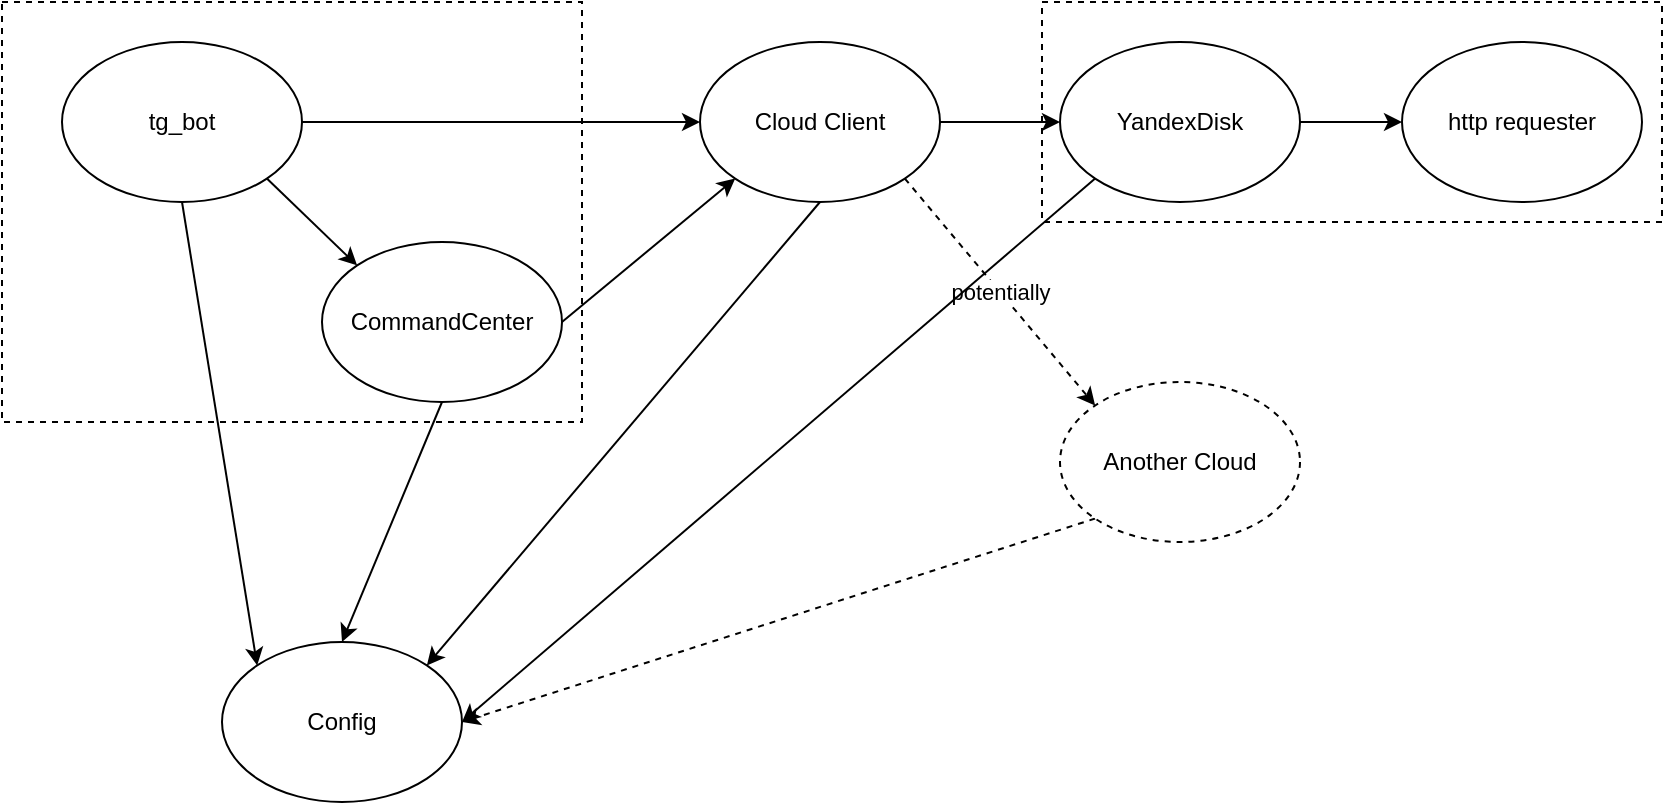<mxfile version="24.1.0" type="device">
  <diagram name="Страница — 1" id="-6n_d_haw0-0_lDa-lM8">
    <mxGraphModel dx="1756" dy="851" grid="1" gridSize="10" guides="1" tooltips="1" connect="1" arrows="1" fold="1" page="1" pageScale="1" pageWidth="827" pageHeight="1169" math="0" shadow="0">
      <root>
        <mxCell id="0" />
        <mxCell id="1" parent="0" />
        <mxCell id="o8k4YIXuOai8mmNfQqHz-26" value="" style="rounded=0;whiteSpace=wrap;html=1;dashed=1;fillColor=none;" parent="1" vertex="1">
          <mxGeometry x="20" y="90" width="290" height="210" as="geometry" />
        </mxCell>
        <mxCell id="o8k4YIXuOai8mmNfQqHz-3" style="rounded=0;orthogonalLoop=1;jettySize=auto;html=1;exitX=1;exitY=0.5;exitDx=0;exitDy=0;" parent="1" source="o8k4YIXuOai8mmNfQqHz-1" target="o8k4YIXuOai8mmNfQqHz-2" edge="1">
          <mxGeometry relative="1" as="geometry" />
        </mxCell>
        <mxCell id="o8k4YIXuOai8mmNfQqHz-12" value="potentially" style="rounded=0;orthogonalLoop=1;jettySize=auto;html=1;exitX=1;exitY=1;exitDx=0;exitDy=0;entryX=0;entryY=0;entryDx=0;entryDy=0;dashed=1;" parent="1" source="o8k4YIXuOai8mmNfQqHz-1" target="o8k4YIXuOai8mmNfQqHz-11" edge="1">
          <mxGeometry relative="1" as="geometry" />
        </mxCell>
        <mxCell id="o8k4YIXuOai8mmNfQqHz-25" style="rounded=0;orthogonalLoop=1;jettySize=auto;html=1;exitX=0.5;exitY=1;exitDx=0;exitDy=0;entryX=1;entryY=0;entryDx=0;entryDy=0;" parent="1" source="o8k4YIXuOai8mmNfQqHz-1" target="o8k4YIXuOai8mmNfQqHz-13" edge="1">
          <mxGeometry relative="1" as="geometry" />
        </mxCell>
        <mxCell id="o8k4YIXuOai8mmNfQqHz-1" value="Cloud Client" style="ellipse;whiteSpace=wrap;html=1;" parent="1" vertex="1">
          <mxGeometry x="369" y="110" width="120" height="80" as="geometry" />
        </mxCell>
        <mxCell id="o8k4YIXuOai8mmNfQqHz-18" style="rounded=0;orthogonalLoop=1;jettySize=auto;html=1;exitX=1;exitY=0.5;exitDx=0;exitDy=0;entryX=0;entryY=0.5;entryDx=0;entryDy=0;" parent="1" source="o8k4YIXuOai8mmNfQqHz-2" target="o8k4YIXuOai8mmNfQqHz-17" edge="1">
          <mxGeometry relative="1" as="geometry" />
        </mxCell>
        <mxCell id="o8k4YIXuOai8mmNfQqHz-22" style="rounded=0;orthogonalLoop=1;jettySize=auto;html=1;exitX=0;exitY=1;exitDx=0;exitDy=0;entryX=1;entryY=0.5;entryDx=0;entryDy=0;" parent="1" source="o8k4YIXuOai8mmNfQqHz-2" target="o8k4YIXuOai8mmNfQqHz-13" edge="1">
          <mxGeometry relative="1" as="geometry" />
        </mxCell>
        <mxCell id="o8k4YIXuOai8mmNfQqHz-2" value="YandexDisk" style="ellipse;whiteSpace=wrap;html=1;" parent="1" vertex="1">
          <mxGeometry x="549" y="110" width="120" height="80" as="geometry" />
        </mxCell>
        <mxCell id="o8k4YIXuOai8mmNfQqHz-14" style="rounded=0;orthogonalLoop=1;jettySize=auto;html=1;exitX=0.5;exitY=1;exitDx=0;exitDy=0;entryX=0;entryY=0;entryDx=0;entryDy=0;" parent="1" source="o8k4YIXuOai8mmNfQqHz-9" target="o8k4YIXuOai8mmNfQqHz-13" edge="1">
          <mxGeometry relative="1" as="geometry" />
        </mxCell>
        <mxCell id="o8k4YIXuOai8mmNfQqHz-19" style="rounded=0;orthogonalLoop=1;jettySize=auto;html=1;exitX=1;exitY=1;exitDx=0;exitDy=0;entryX=0;entryY=0;entryDx=0;entryDy=0;" parent="1" source="o8k4YIXuOai8mmNfQqHz-9" target="o8k4YIXuOai8mmNfQqHz-15" edge="1">
          <mxGeometry relative="1" as="geometry" />
        </mxCell>
        <mxCell id="o8k4YIXuOai8mmNfQqHz-21" style="rounded=0;orthogonalLoop=1;jettySize=auto;html=1;exitX=1;exitY=0.5;exitDx=0;exitDy=0;" parent="1" source="o8k4YIXuOai8mmNfQqHz-9" target="o8k4YIXuOai8mmNfQqHz-1" edge="1">
          <mxGeometry relative="1" as="geometry" />
        </mxCell>
        <mxCell id="o8k4YIXuOai8mmNfQqHz-9" value="tg_bot" style="ellipse;whiteSpace=wrap;html=1;" parent="1" vertex="1">
          <mxGeometry x="50" y="110" width="120" height="80" as="geometry" />
        </mxCell>
        <mxCell id="o8k4YIXuOai8mmNfQqHz-23" style="rounded=0;orthogonalLoop=1;jettySize=auto;html=1;exitX=0;exitY=1;exitDx=0;exitDy=0;entryX=1;entryY=0.5;entryDx=0;entryDy=0;dashed=1;" parent="1" source="o8k4YIXuOai8mmNfQqHz-11" target="o8k4YIXuOai8mmNfQqHz-13" edge="1">
          <mxGeometry relative="1" as="geometry" />
        </mxCell>
        <mxCell id="o8k4YIXuOai8mmNfQqHz-11" value="Another Cloud" style="ellipse;whiteSpace=wrap;html=1;dashed=1;" parent="1" vertex="1">
          <mxGeometry x="549" y="280" width="120" height="80" as="geometry" />
        </mxCell>
        <mxCell id="o8k4YIXuOai8mmNfQqHz-13" value="Config" style="ellipse;whiteSpace=wrap;html=1;" parent="1" vertex="1">
          <mxGeometry x="130" y="410" width="120" height="80" as="geometry" />
        </mxCell>
        <mxCell id="o8k4YIXuOai8mmNfQqHz-20" style="rounded=0;orthogonalLoop=1;jettySize=auto;html=1;exitX=1;exitY=0.5;exitDx=0;exitDy=0;entryX=0;entryY=1;entryDx=0;entryDy=0;" parent="1" source="o8k4YIXuOai8mmNfQqHz-15" target="o8k4YIXuOai8mmNfQqHz-1" edge="1">
          <mxGeometry relative="1" as="geometry" />
        </mxCell>
        <mxCell id="o8k4YIXuOai8mmNfQqHz-24" style="rounded=0;orthogonalLoop=1;jettySize=auto;html=1;exitX=0.5;exitY=1;exitDx=0;exitDy=0;entryX=0.5;entryY=0;entryDx=0;entryDy=0;" parent="1" source="o8k4YIXuOai8mmNfQqHz-15" target="o8k4YIXuOai8mmNfQqHz-13" edge="1">
          <mxGeometry relative="1" as="geometry" />
        </mxCell>
        <mxCell id="o8k4YIXuOai8mmNfQqHz-15" value="CommandCenter" style="ellipse;whiteSpace=wrap;html=1;" parent="1" vertex="1">
          <mxGeometry x="180" y="210" width="120" height="80" as="geometry" />
        </mxCell>
        <mxCell id="o8k4YIXuOai8mmNfQqHz-17" value="http requester" style="ellipse;whiteSpace=wrap;html=1;" parent="1" vertex="1">
          <mxGeometry x="720" y="110" width="120" height="80" as="geometry" />
        </mxCell>
        <mxCell id="o8k4YIXuOai8mmNfQqHz-28" value="" style="rounded=0;whiteSpace=wrap;html=1;dashed=1;fillColor=none;" parent="1" vertex="1">
          <mxGeometry x="540" y="90" width="310" height="110" as="geometry" />
        </mxCell>
      </root>
    </mxGraphModel>
  </diagram>
</mxfile>

